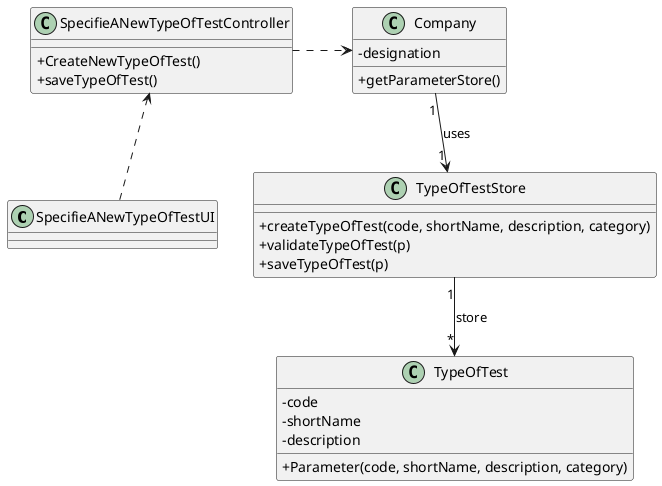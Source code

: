 @startuml
'https://plantuml.com/sequence-diagram
skinparam classAttributeIconSize 0

class SpecifieANewTypeOfTestUI{
}

class SpecifieANewTypeOfTestController{
    +CreateNewTypeOfTest()
    +saveTypeOfTest()
}

class Company{
	-designation
	+getParameterStore()
}

class TypeOfTest{
    -code
    -shortName
    -description
    +Parameter(code, shortName, description, category)
}

class TypeOfTestStore{
    +createTypeOfTest(code, shortName, description, category)
    +validateTypeOfTest(p)
    +saveTypeOfTest(p)
}



 SpecifieANewTypeOfTestController  <.down. SpecifieANewTypeOfTestUI
SpecifieANewTypeOfTestController .right.> Company
Company"1" --> "1"TypeOfTestStore : uses
TypeOfTestStore"1" --> "*"TypeOfTest : store

@enduml

@enduml